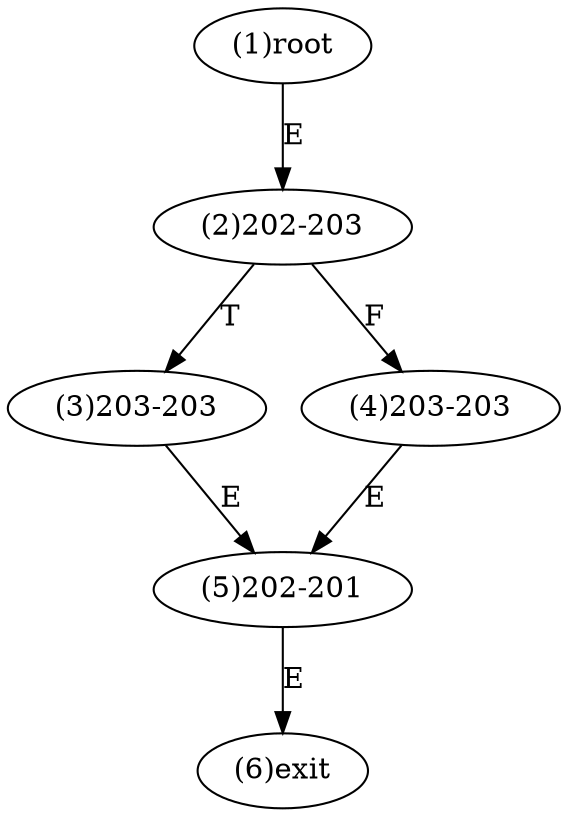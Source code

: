 digraph "" { 
1[ label="(1)root"];
2[ label="(2)202-203"];
3[ label="(3)203-203"];
4[ label="(4)203-203"];
5[ label="(5)202-201"];
6[ label="(6)exit"];
1->2[ label="E"];
2->4[ label="F"];
2->3[ label="T"];
3->5[ label="E"];
4->5[ label="E"];
5->6[ label="E"];
}